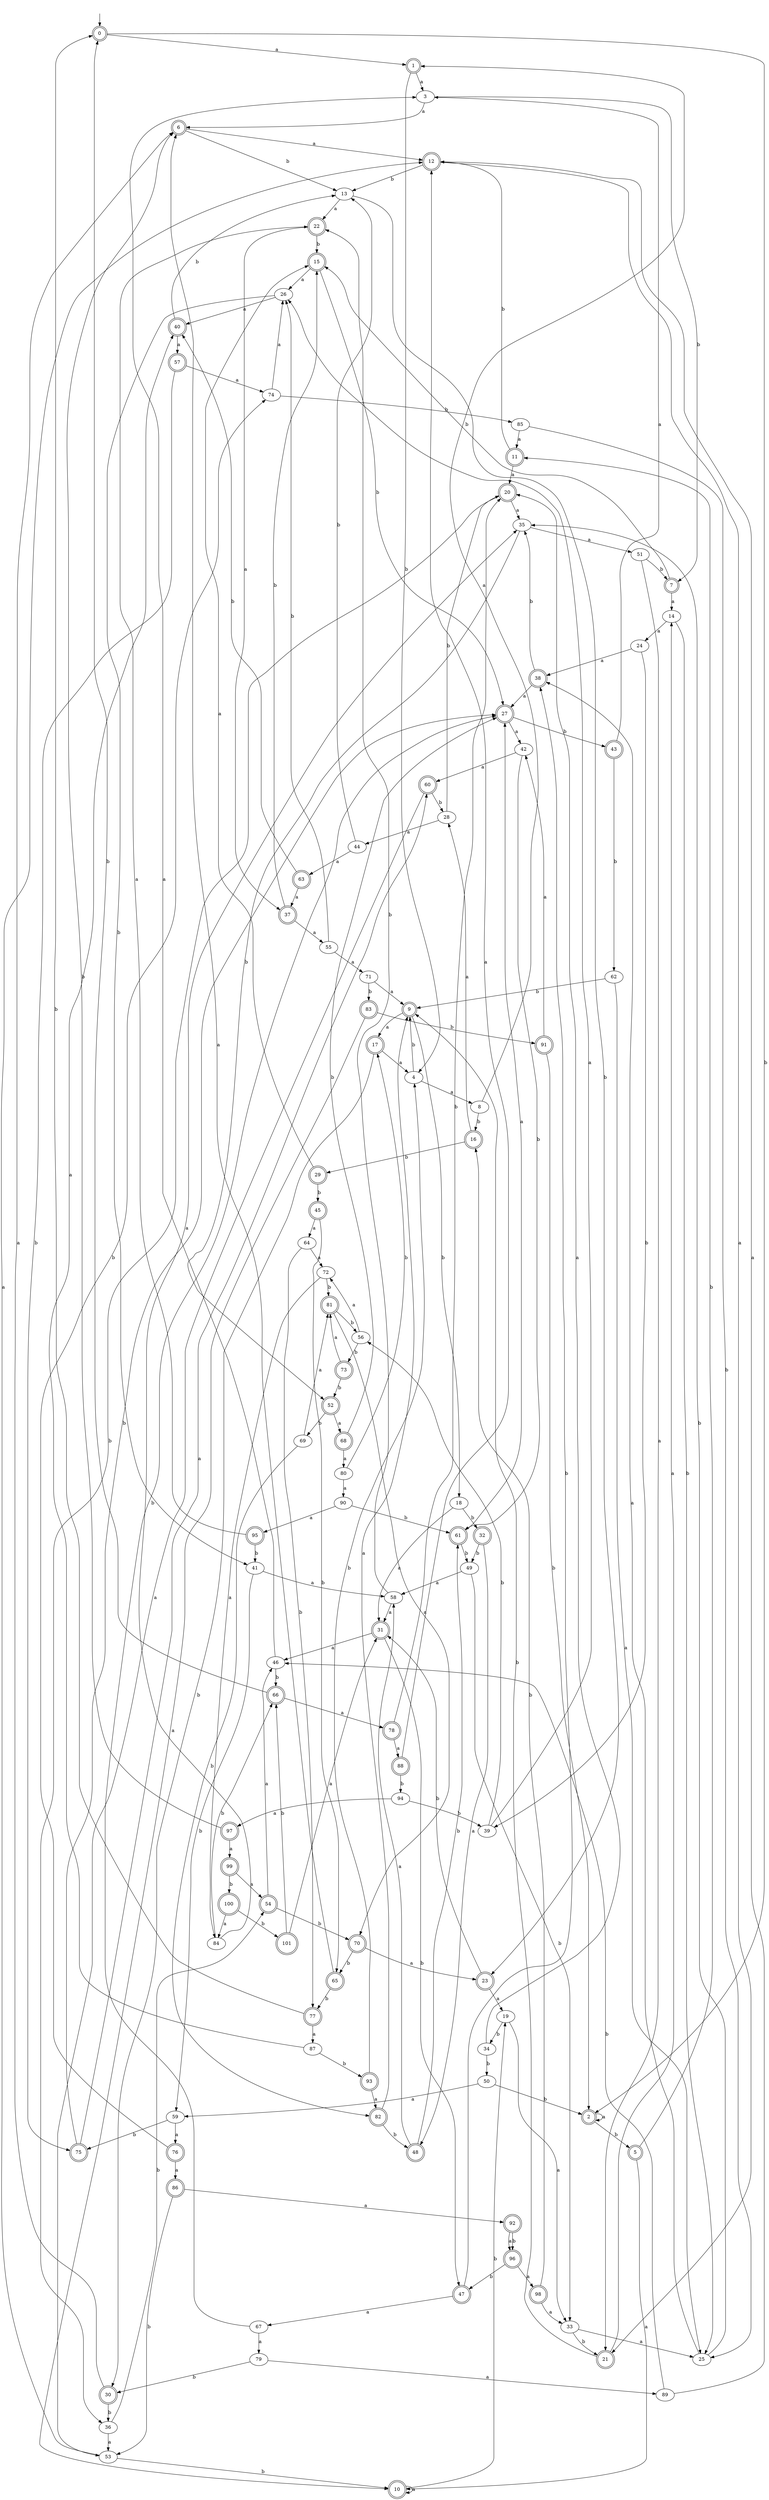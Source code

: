 digraph RandomDFA {
  __start0 [label="", shape=none];
  __start0 -> 0 [label=""];
  0 [shape=circle] [shape=doublecircle]
  0 -> 1 [label="a"]
  0 -> 2 [label="b"]
  1 [shape=doublecircle]
  1 -> 3 [label="a"]
  1 -> 4 [label="b"]
  2 [shape=doublecircle]
  2 -> 2 [label="a"]
  2 -> 5 [label="b"]
  3
  3 -> 6 [label="a"]
  3 -> 7 [label="b"]
  4
  4 -> 8 [label="a"]
  4 -> 9 [label="b"]
  5 [shape=doublecircle]
  5 -> 10 [label="a"]
  5 -> 11 [label="b"]
  6 [shape=doublecircle]
  6 -> 12 [label="a"]
  6 -> 13 [label="b"]
  7 [shape=doublecircle]
  7 -> 14 [label="a"]
  7 -> 15 [label="b"]
  8
  8 -> 1 [label="a"]
  8 -> 16 [label="b"]
  9 [shape=doublecircle]
  9 -> 17 [label="a"]
  9 -> 18 [label="b"]
  10 [shape=doublecircle]
  10 -> 10 [label="a"]
  10 -> 19 [label="b"]
  11 [shape=doublecircle]
  11 -> 20 [label="a"]
  11 -> 12 [label="b"]
  12 [shape=doublecircle]
  12 -> 21 [label="a"]
  12 -> 13 [label="b"]
  13
  13 -> 22 [label="a"]
  13 -> 23 [label="b"]
  14
  14 -> 24 [label="a"]
  14 -> 25 [label="b"]
  15 [shape=doublecircle]
  15 -> 26 [label="a"]
  15 -> 27 [label="b"]
  16 [shape=doublecircle]
  16 -> 28 [label="a"]
  16 -> 29 [label="b"]
  17 [shape=doublecircle]
  17 -> 4 [label="a"]
  17 -> 30 [label="b"]
  18
  18 -> 31 [label="a"]
  18 -> 32 [label="b"]
  19
  19 -> 33 [label="a"]
  19 -> 34 [label="b"]
  20 [shape=doublecircle]
  20 -> 35 [label="a"]
  20 -> 36 [label="b"]
  21 [shape=doublecircle]
  21 -> 14 [label="a"]
  21 -> 9 [label="b"]
  22 [shape=doublecircle]
  22 -> 37 [label="a"]
  22 -> 15 [label="b"]
  23 [shape=doublecircle]
  23 -> 19 [label="a"]
  23 -> 31 [label="b"]
  24
  24 -> 38 [label="a"]
  24 -> 39 [label="b"]
  25
  25 -> 38 [label="a"]
  25 -> 35 [label="b"]
  26
  26 -> 40 [label="a"]
  26 -> 41 [label="b"]
  27 [shape=doublecircle]
  27 -> 42 [label="a"]
  27 -> 43 [label="b"]
  28
  28 -> 44 [label="a"]
  28 -> 20 [label="b"]
  29 [shape=doublecircle]
  29 -> 15 [label="a"]
  29 -> 45 [label="b"]
  30 [shape=doublecircle]
  30 -> 6 [label="a"]
  30 -> 36 [label="b"]
  31 [shape=doublecircle]
  31 -> 46 [label="a"]
  31 -> 47 [label="b"]
  32 [shape=doublecircle]
  32 -> 48 [label="a"]
  32 -> 49 [label="b"]
  33
  33 -> 25 [label="a"]
  33 -> 21 [label="b"]
  34
  34 -> 20 [label="a"]
  34 -> 50 [label="b"]
  35
  35 -> 51 [label="a"]
  35 -> 52 [label="b"]
  36
  36 -> 53 [label="a"]
  36 -> 54 [label="b"]
  37 [shape=doublecircle]
  37 -> 55 [label="a"]
  37 -> 15 [label="b"]
  38 [shape=doublecircle]
  38 -> 27 [label="a"]
  38 -> 35 [label="b"]
  39
  39 -> 26 [label="a"]
  39 -> 56 [label="b"]
  40 [shape=doublecircle]
  40 -> 57 [label="a"]
  40 -> 13 [label="b"]
  41
  41 -> 58 [label="a"]
  41 -> 59 [label="b"]
  42
  42 -> 60 [label="a"]
  42 -> 61 [label="b"]
  43 [shape=doublecircle]
  43 -> 3 [label="a"]
  43 -> 62 [label="b"]
  44
  44 -> 63 [label="a"]
  44 -> 13 [label="b"]
  45 [shape=doublecircle]
  45 -> 64 [label="a"]
  45 -> 65 [label="b"]
  46
  46 -> 3 [label="a"]
  46 -> 66 [label="b"]
  47 [shape=doublecircle]
  47 -> 67 [label="a"]
  47 -> 38 [label="b"]
  48 [shape=doublecircle]
  48 -> 58 [label="a"]
  48 -> 61 [label="b"]
  49
  49 -> 58 [label="a"]
  49 -> 33 [label="b"]
  50
  50 -> 59 [label="a"]
  50 -> 2 [label="b"]
  51
  51 -> 21 [label="a"]
  51 -> 7 [label="b"]
  52 [shape=doublecircle]
  52 -> 68 [label="a"]
  52 -> 69 [label="b"]
  53
  53 -> 12 [label="a"]
  53 -> 10 [label="b"]
  54 [shape=doublecircle]
  54 -> 46 [label="a"]
  54 -> 70 [label="b"]
  55
  55 -> 71 [label="a"]
  55 -> 26 [label="b"]
  56
  56 -> 72 [label="a"]
  56 -> 73 [label="b"]
  57 [shape=doublecircle]
  57 -> 74 [label="a"]
  57 -> 75 [label="b"]
  58
  58 -> 31 [label="a"]
  58 -> 22 [label="b"]
  59
  59 -> 76 [label="a"]
  59 -> 75 [label="b"]
  60 [shape=doublecircle]
  60 -> 53 [label="a"]
  60 -> 28 [label="b"]
  61 [shape=doublecircle]
  61 -> 27 [label="a"]
  61 -> 49 [label="b"]
  62
  62 -> 25 [label="a"]
  62 -> 9 [label="b"]
  63 [shape=doublecircle]
  63 -> 37 [label="a"]
  63 -> 40 [label="b"]
  64
  64 -> 72 [label="a"]
  64 -> 77 [label="b"]
  65 [shape=doublecircle]
  65 -> 6 [label="a"]
  65 -> 77 [label="b"]
  66 [shape=doublecircle]
  66 -> 78 [label="a"]
  66 -> 0 [label="b"]
  67
  67 -> 79 [label="a"]
  67 -> 27 [label="b"]
  68 [shape=doublecircle]
  68 -> 80 [label="a"]
  68 -> 27 [label="b"]
  69
  69 -> 81 [label="a"]
  69 -> 82 [label="b"]
  70 [shape=doublecircle]
  70 -> 23 [label="a"]
  70 -> 65 [label="b"]
  71
  71 -> 9 [label="a"]
  71 -> 83 [label="b"]
  72
  72 -> 84 [label="a"]
  72 -> 81 [label="b"]
  73 [shape=doublecircle]
  73 -> 81 [label="a"]
  73 -> 52 [label="b"]
  74
  74 -> 26 [label="a"]
  74 -> 85 [label="b"]
  75 [shape=doublecircle]
  75 -> 60 [label="a"]
  75 -> 27 [label="b"]
  76 [shape=doublecircle]
  76 -> 86 [label="a"]
  76 -> 74 [label="b"]
  77 [shape=doublecircle]
  77 -> 87 [label="a"]
  77 -> 0 [label="b"]
  78 [shape=doublecircle]
  78 -> 88 [label="a"]
  78 -> 20 [label="b"]
  79
  79 -> 89 [label="a"]
  79 -> 30 [label="b"]
  80
  80 -> 90 [label="a"]
  80 -> 17 [label="b"]
  81 [shape=doublecircle]
  81 -> 70 [label="a"]
  81 -> 56 [label="b"]
  82 [shape=doublecircle]
  82 -> 9 [label="a"]
  82 -> 48 [label="b"]
  83 [shape=doublecircle]
  83 -> 10 [label="a"]
  83 -> 91 [label="b"]
  84
  84 -> 35 [label="a"]
  84 -> 66 [label="b"]
  85
  85 -> 11 [label="a"]
  85 -> 25 [label="b"]
  86 [shape=doublecircle]
  86 -> 92 [label="a"]
  86 -> 53 [label="b"]
  87
  87 -> 40 [label="a"]
  87 -> 93 [label="b"]
  88 [shape=doublecircle]
  88 -> 12 [label="a"]
  88 -> 94 [label="b"]
  89
  89 -> 12 [label="a"]
  89 -> 46 [label="b"]
  90
  90 -> 95 [label="a"]
  90 -> 61 [label="b"]
  91 [shape=doublecircle]
  91 -> 42 [label="a"]
  91 -> 2 [label="b"]
  92 [shape=doublecircle]
  92 -> 96 [label="a"]
  92 -> 96 [label="b"]
  93 [shape=doublecircle]
  93 -> 82 [label="a"]
  93 -> 4 [label="b"]
  94
  94 -> 97 [label="a"]
  94 -> 39 [label="b"]
  95 [shape=doublecircle]
  95 -> 22 [label="a"]
  95 -> 41 [label="b"]
  96 [shape=doublecircle]
  96 -> 98 [label="a"]
  96 -> 47 [label="b"]
  97 [shape=doublecircle]
  97 -> 99 [label="a"]
  97 -> 6 [label="b"]
  98 [shape=doublecircle]
  98 -> 33 [label="a"]
  98 -> 16 [label="b"]
  99 [shape=doublecircle]
  99 -> 54 [label="a"]
  99 -> 100 [label="b"]
  100 [shape=doublecircle]
  100 -> 84 [label="a"]
  100 -> 101 [label="b"]
  101 [shape=doublecircle]
  101 -> 31 [label="a"]
  101 -> 66 [label="b"]
}
